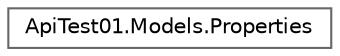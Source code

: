 digraph "Graphe hiérarchique des classes"
{
 // LATEX_PDF_SIZE
  bgcolor="transparent";
  edge [fontname=Helvetica,fontsize=10,labelfontname=Helvetica,labelfontsize=10];
  node [fontname=Helvetica,fontsize=10,shape=box,height=0.2,width=0.4];
  rankdir="LR";
  Node0 [id="Node000000",label="ApiTest01.Models.Properties",height=0.2,width=0.4,color="grey40", fillcolor="white", style="filled",URL="$class_api_test01_1_1_models_1_1_properties.html",tooltip="The properties."];
}
